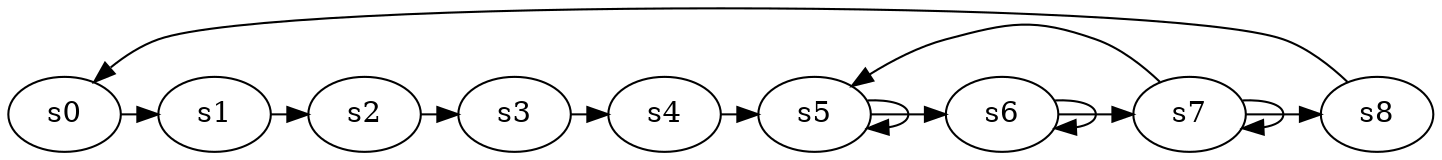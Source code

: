 digraph game_0498_cycle_9 {
    s0 [name="s0", player=1];
    s1 [name="s1", player=0, target=1];
    s2 [name="s2", player=1];
    s3 [name="s3", player=1, target=1];
    s4 [name="s4", player=1];
    s5 [name="s5", player=1];
    s6 [name="s6", player=0];
    s7 [name="s7", player=0];
    s8 [name="s8", player=1];

    s0 -> s1 [constraint="time % 6 == 3"];
    s1 -> s2 [constraint="time == 3 || time == 10 || time == 14 || time == 15 || time == 18 || time == 24"];
    s2 -> s3 [constraint="time == 3 || time == 11"];
    s3 -> s4 [constraint="!(time % 3 == 0)"];
    s4 -> s5 [constraint="time == 5 || time == 11 || time == 18"];
    s5 -> s6 [constraint="time % 4 == 1"];
    s6 -> s7 [constraint="time == 12 || time == 14 || time == 15"];
    s7 -> s8 [constraint="time == 8 || time == 13 || time == 21 || time == 22"];
    s8 -> s0 [constraint="time == 1 || time == 9 || time == 12 || time == 13"];
    s5 -> s5 [constraint="time % 3 == 0"];
    s6 -> s6 [constraint="time % 3 == 0"];
    s7 -> s7 [constraint="time % 2 == 0"];
    s7 -> s5 [constraint="time == 1 || time == 6"];
}
